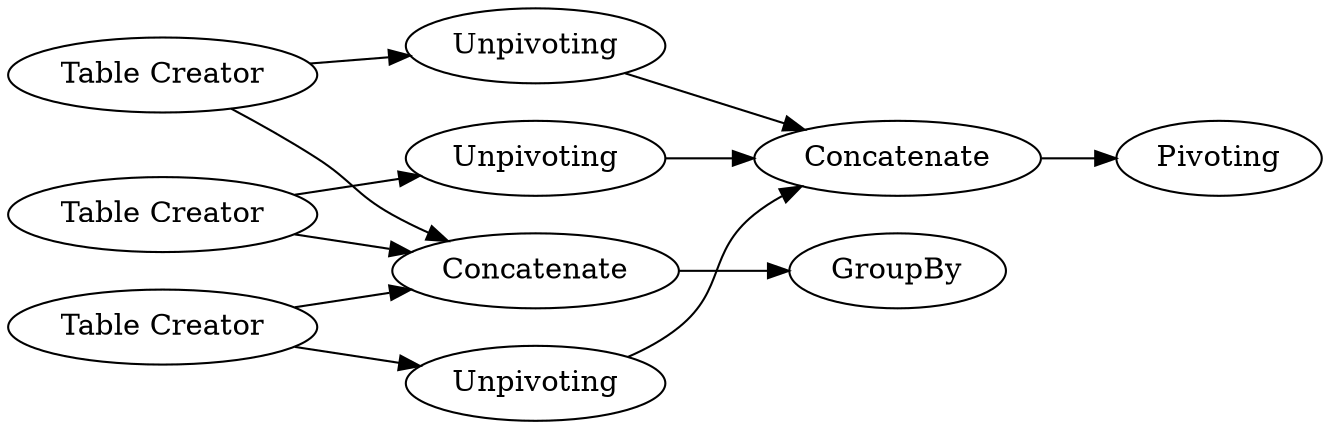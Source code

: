 digraph {
	"7816553022826410991_8" [label=Unpivoting]
	"7816553022826410991_1" [label="Table Creator"]
	"7816553022826410991_10" [label=Pivoting]
	"7816553022826410991_6" [label=Unpivoting]
	"7816553022826410991_9" [label=Concatenate]
	"7816553022826410991_2" [label="Table Creator"]
	"7816553022826410991_3" [label="Table Creator"]
	"7816553022826410991_7" [label=Unpivoting]
	"7816553022826410991_5" [label=GroupBy]
	"7816553022826410991_4" [label=Concatenate]
	"7816553022826410991_3" -> "7816553022826410991_8"
	"7816553022826410991_4" -> "7816553022826410991_5"
	"7816553022826410991_8" -> "7816553022826410991_9"
	"7816553022826410991_7" -> "7816553022826410991_9"
	"7816553022826410991_2" -> "7816553022826410991_7"
	"7816553022826410991_2" -> "7816553022826410991_4"
	"7816553022826410991_1" -> "7816553022826410991_4"
	"7816553022826410991_1" -> "7816553022826410991_6"
	"7816553022826410991_9" -> "7816553022826410991_10"
	"7816553022826410991_3" -> "7816553022826410991_4"
	"7816553022826410991_6" -> "7816553022826410991_9"
	rankdir=LR
}
